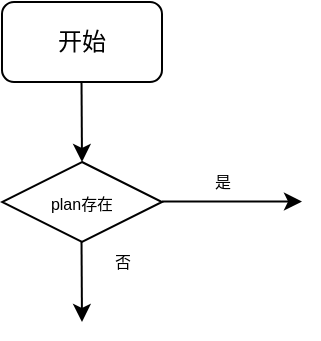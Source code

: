 <mxfile version="20.0.1" type="github"><diagram id="_hQbbEGq-7fwqwT6oowv" name="Page-1"><mxGraphModel dx="677" dy="378" grid="1" gridSize="10" guides="1" tooltips="1" connect="1" arrows="1" fold="1" page="1" pageScale="1" pageWidth="827" pageHeight="1169" math="0" shadow="0"><root><mxCell id="0"/><mxCell id="1" parent="0"/><mxCell id="-gHvmd2RBK-gxn8wquTN-3" value="开始" style="rounded=1;whiteSpace=wrap;html=1;" vertex="1" parent="1"><mxGeometry x="40" y="20" width="80" height="40" as="geometry"/></mxCell><mxCell id="-gHvmd2RBK-gxn8wquTN-5" value="&lt;font style=&quot;font-size: 8px;&quot;&gt;plan存在&lt;/font&gt;" style="rhombus;whiteSpace=wrap;html=1;" vertex="1" parent="1"><mxGeometry x="40" y="100" width="80" height="40" as="geometry"/></mxCell><mxCell id="-gHvmd2RBK-gxn8wquTN-11" value="" style="endArrow=classic;html=1;rounded=0;fontSize=8;" edge="1" parent="1"><mxGeometry width="50" height="50" relative="1" as="geometry"><mxPoint x="120" y="119.76" as="sourcePoint"/><mxPoint x="190" y="119.76" as="targetPoint"/></mxGeometry></mxCell><mxCell id="-gHvmd2RBK-gxn8wquTN-13" value="是" style="text;html=1;align=center;verticalAlign=middle;resizable=0;points=[];autosize=1;strokeColor=none;fillColor=none;fontSize=8;" vertex="1" parent="1"><mxGeometry x="140" y="100" width="20" height="20" as="geometry"/></mxCell><mxCell id="-gHvmd2RBK-gxn8wquTN-14" value="" style="endArrow=classic;html=1;rounded=0;fontSize=8;" edge="1" parent="1"><mxGeometry width="50" height="50" relative="1" as="geometry"><mxPoint x="79.76" y="140" as="sourcePoint"/><mxPoint x="80" y="180" as="targetPoint"/></mxGeometry></mxCell><mxCell id="-gHvmd2RBK-gxn8wquTN-15" value="否" style="text;html=1;align=center;verticalAlign=middle;resizable=0;points=[];autosize=1;strokeColor=none;fillColor=none;fontSize=8;" vertex="1" parent="1"><mxGeometry x="90" y="140" width="20" height="20" as="geometry"/></mxCell><mxCell id="-gHvmd2RBK-gxn8wquTN-18" value="" style="endArrow=classic;html=1;rounded=0;fontSize=8;" edge="1" parent="1"><mxGeometry width="50" height="50" relative="1" as="geometry"><mxPoint x="79.76" y="60" as="sourcePoint"/><mxPoint x="80" y="100" as="targetPoint"/></mxGeometry></mxCell></root></mxGraphModel></diagram></mxfile>